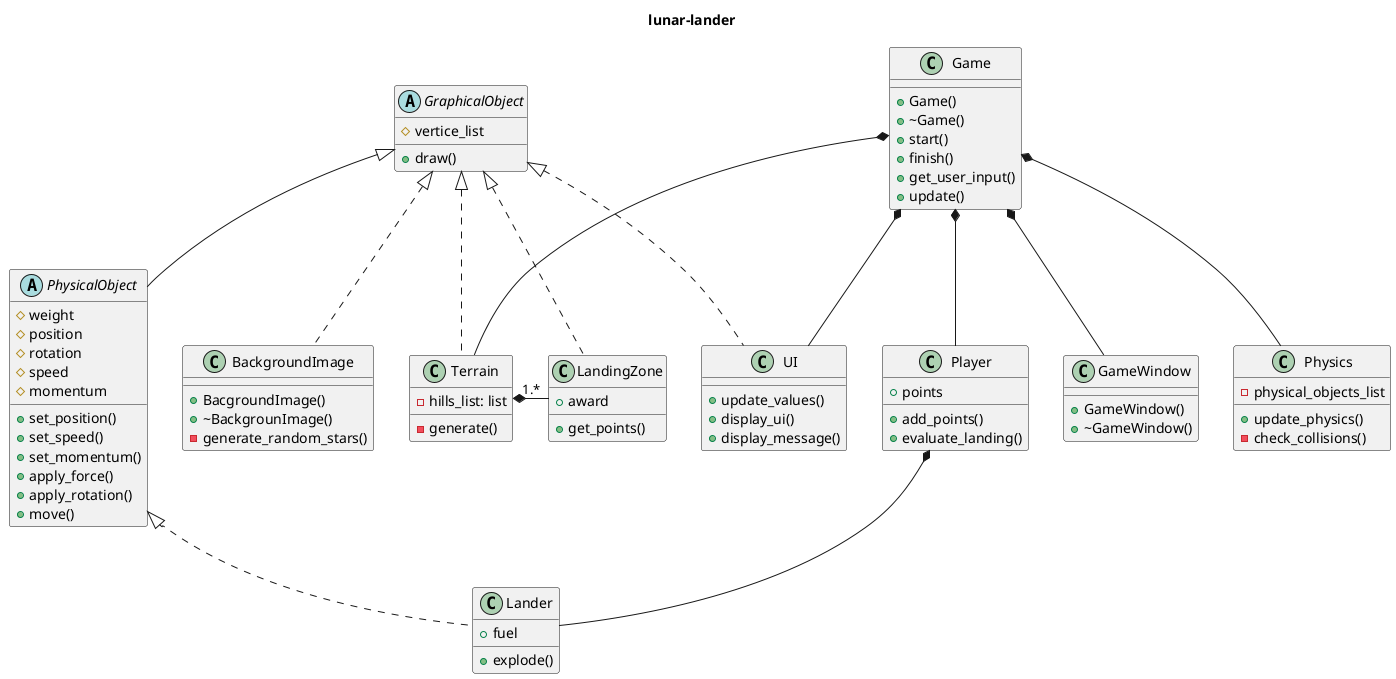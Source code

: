 @startuml lunar-lander
title lunar-lander
abstract PhysicalObject{
    #weight
    #position
    #rotation
    #speed
    #momentum
    +set_position()
    +set_speed()
    +set_momentum()
    +apply_force()
    +apply_rotation()
    +move()
}
abstract GraphicalObject{
    #vertice_list
    +draw()
}

class BackgroundImage{
    +BacgroundImage()
    +~BackgrounImage()
    -generate_random_stars()
}
class Game{
    +Game()
    +~Game()
    +start()
    +finish()
    +get_user_input()
    +update()
}
class Lander{
    +fuel
    +explode()
}
class Terrain{
    -hills_list: list
    -generate()
}
class GameWindow{
    +GameWindow()
    +~GameWindow()
}
class Player{
    +points
    +add_points()
    +evaluate_landing()
}
class Physics{
    -physical_objects_list
    +update_physics()
    -check_collisions()
}
class LandingZone{
    +award
    +get_points()
}
class UI{
    +update_values()
    +display_ui()
    +display_message()
}

PhysicalObject <|.. Lander
GraphicalObject <|-- PhysicalObject
GraphicalObject <|.. Terrain
Game *-- GameWindow
Player *-- Lander
Game *-- Physics
Game *-- Player
Game *-- Terrain
GraphicalObject <|.. LandingZone
Terrain *- "1.*"LandingZone
GraphicalObject <|.. UI
Game *-- UI
GraphicalObject <|.. BackgroundImage
